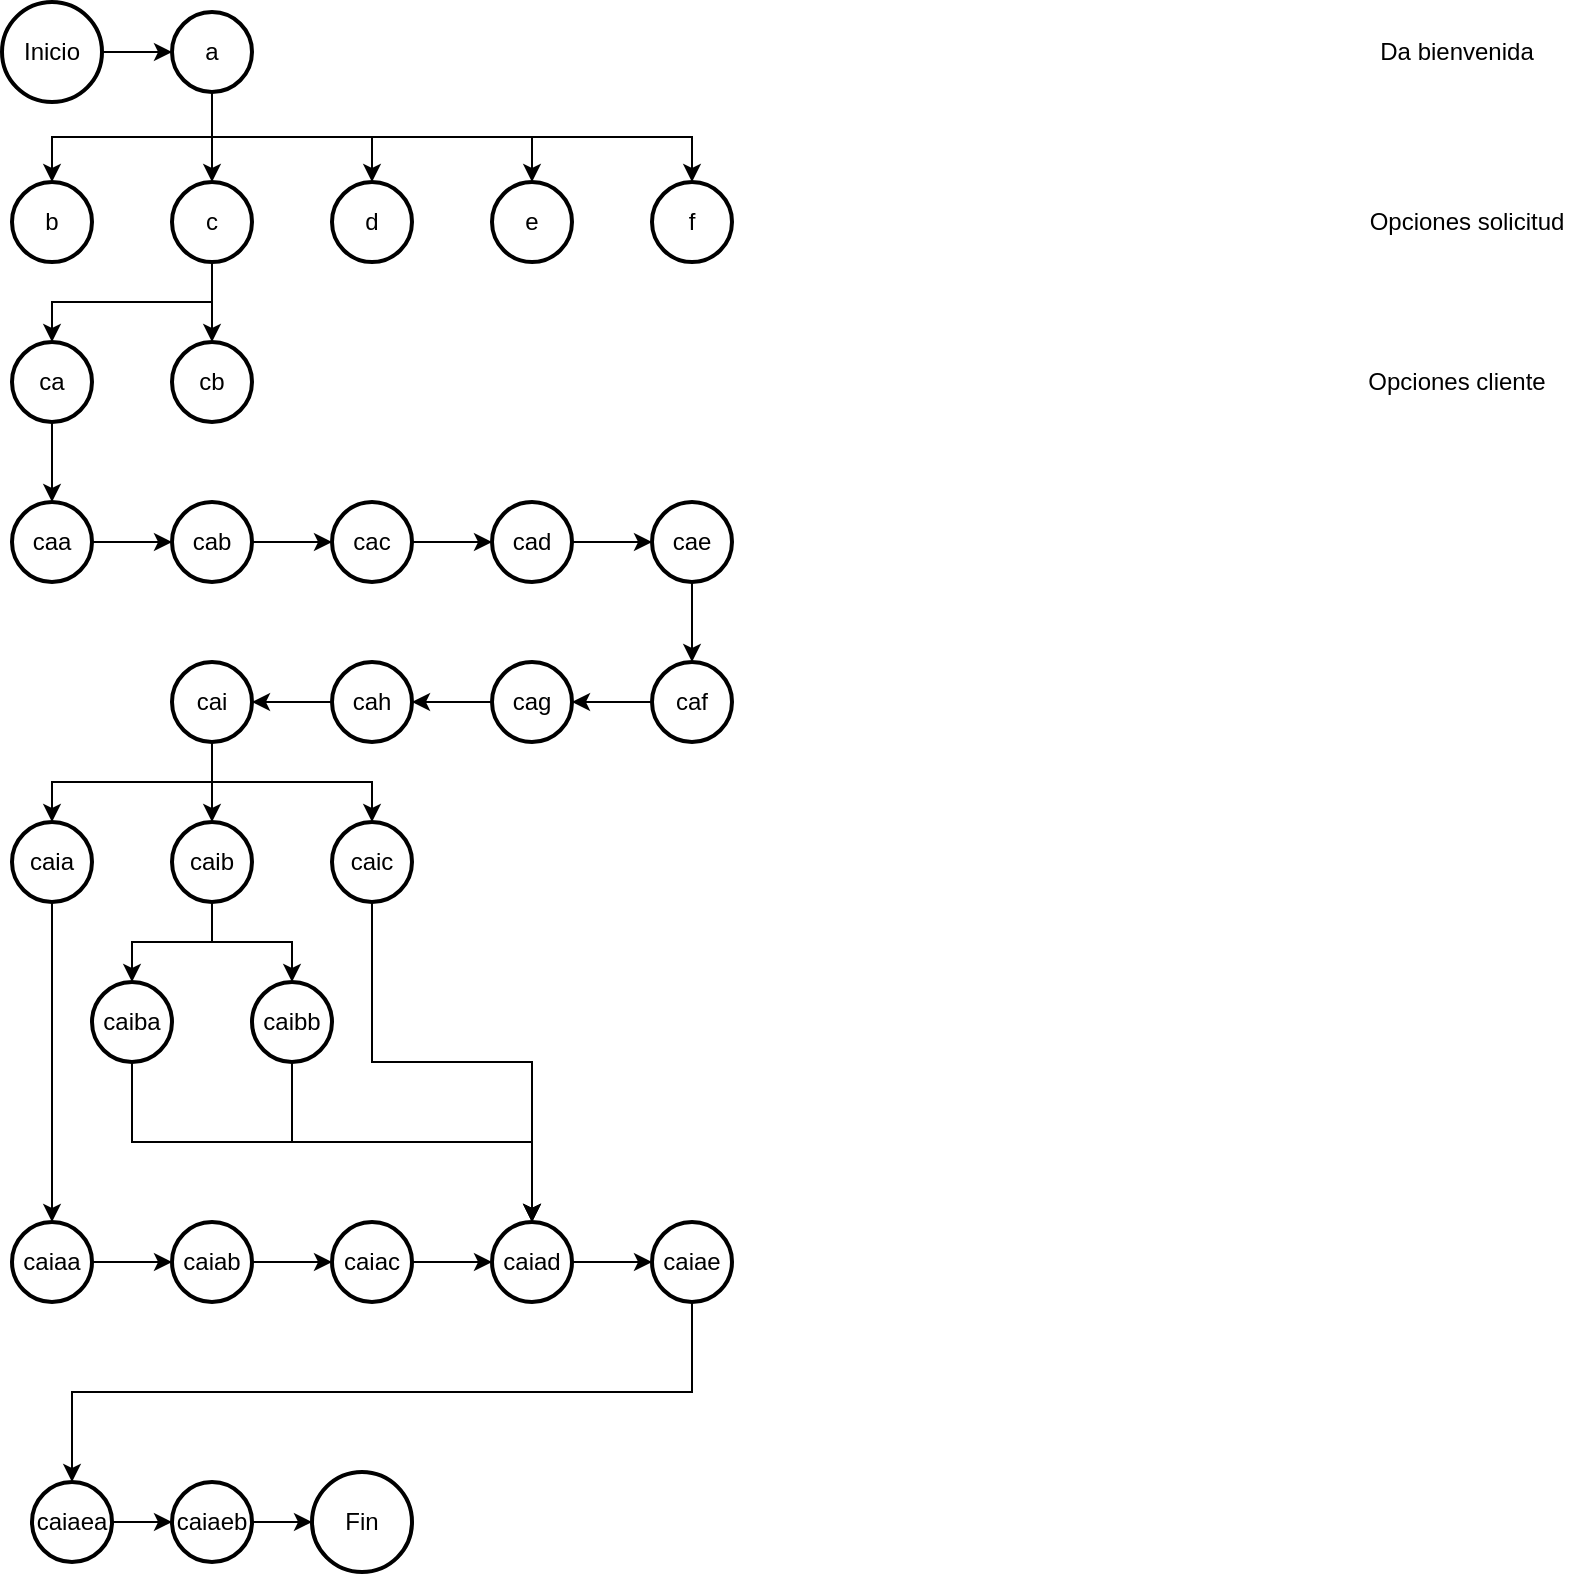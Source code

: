 <mxfile version="24.2.0" type="github">
  <diagram id="C5RBs43oDa-KdzZeNtuy" name="Page-1">
    <mxGraphModel dx="954" dy="600" grid="1" gridSize="10" guides="1" tooltips="1" connect="1" arrows="1" fold="1" page="1" pageScale="1" pageWidth="827" pageHeight="1169" math="0" shadow="0">
      <root>
        <mxCell id="WIyWlLk6GJQsqaUBKTNV-0" />
        <mxCell id="WIyWlLk6GJQsqaUBKTNV-1" parent="WIyWlLk6GJQsqaUBKTNV-0" />
        <mxCell id="XPlNvmz4ujAnJQ8aag3b-0" value="Inicio" style="strokeWidth=2;html=1;shape=mxgraph.flowchart.start_2;whiteSpace=wrap;" vertex="1" parent="WIyWlLk6GJQsqaUBKTNV-1">
          <mxGeometry x="35" y="30" width="50" height="50" as="geometry" />
        </mxCell>
        <mxCell id="XPlNvmz4ujAnJQ8aag3b-1" value="b" style="strokeWidth=2;html=1;shape=mxgraph.flowchart.start_2;whiteSpace=wrap;" vertex="1" parent="WIyWlLk6GJQsqaUBKTNV-1">
          <mxGeometry x="40" y="120" width="40" height="40" as="geometry" />
        </mxCell>
        <mxCell id="XPlNvmz4ujAnJQ8aag3b-7" value="Opciones solicitud" style="text;html=1;align=center;verticalAlign=middle;resizable=0;points=[];autosize=1;strokeColor=none;fillColor=none;" vertex="1" parent="WIyWlLk6GJQsqaUBKTNV-1">
          <mxGeometry x="707" y="125" width="120" height="30" as="geometry" />
        </mxCell>
        <mxCell id="XPlNvmz4ujAnJQ8aag3b-8" value="c" style="strokeWidth=2;html=1;shape=mxgraph.flowchart.start_2;whiteSpace=wrap;" vertex="1" parent="WIyWlLk6GJQsqaUBKTNV-1">
          <mxGeometry x="120" y="120" width="40" height="40" as="geometry" />
        </mxCell>
        <mxCell id="XPlNvmz4ujAnJQ8aag3b-9" value="d" style="strokeWidth=2;html=1;shape=mxgraph.flowchart.start_2;whiteSpace=wrap;" vertex="1" parent="WIyWlLk6GJQsqaUBKTNV-1">
          <mxGeometry x="200" y="120" width="40" height="40" as="geometry" />
        </mxCell>
        <mxCell id="XPlNvmz4ujAnJQ8aag3b-10" value="e" style="strokeWidth=2;html=1;shape=mxgraph.flowchart.start_2;whiteSpace=wrap;" vertex="1" parent="WIyWlLk6GJQsqaUBKTNV-1">
          <mxGeometry x="280" y="120" width="40" height="40" as="geometry" />
        </mxCell>
        <mxCell id="XPlNvmz4ujAnJQ8aag3b-11" value="f" style="strokeWidth=2;html=1;shape=mxgraph.flowchart.start_2;whiteSpace=wrap;" vertex="1" parent="WIyWlLk6GJQsqaUBKTNV-1">
          <mxGeometry x="360" y="120" width="40" height="40" as="geometry" />
        </mxCell>
        <mxCell id="XPlNvmz4ujAnJQ8aag3b-17" value="ca" style="strokeWidth=2;html=1;shape=mxgraph.flowchart.start_2;whiteSpace=wrap;" vertex="1" parent="WIyWlLk6GJQsqaUBKTNV-1">
          <mxGeometry x="40" y="200" width="40" height="40" as="geometry" />
        </mxCell>
        <mxCell id="XPlNvmz4ujAnJQ8aag3b-18" value="cb" style="strokeWidth=2;html=1;shape=mxgraph.flowchart.start_2;whiteSpace=wrap;" vertex="1" parent="WIyWlLk6GJQsqaUBKTNV-1">
          <mxGeometry x="120" y="200" width="40" height="40" as="geometry" />
        </mxCell>
        <mxCell id="XPlNvmz4ujAnJQ8aag3b-19" value="Opciones cliente" style="text;html=1;align=center;verticalAlign=middle;resizable=0;points=[];autosize=1;strokeColor=none;fillColor=none;" vertex="1" parent="WIyWlLk6GJQsqaUBKTNV-1">
          <mxGeometry x="707" y="205" width="110" height="30" as="geometry" />
        </mxCell>
        <mxCell id="XPlNvmz4ujAnJQ8aag3b-20" style="edgeStyle=orthogonalEdgeStyle;rounded=0;orthogonalLoop=1;jettySize=auto;html=1;exitX=0.5;exitY=1;exitDx=0;exitDy=0;exitPerimeter=0;entryX=0.5;entryY=0;entryDx=0;entryDy=0;entryPerimeter=0;" edge="1" parent="WIyWlLk6GJQsqaUBKTNV-1" source="XPlNvmz4ujAnJQ8aag3b-8" target="XPlNvmz4ujAnJQ8aag3b-17">
          <mxGeometry relative="1" as="geometry" />
        </mxCell>
        <mxCell id="XPlNvmz4ujAnJQ8aag3b-21" style="edgeStyle=orthogonalEdgeStyle;rounded=0;orthogonalLoop=1;jettySize=auto;html=1;exitX=0.5;exitY=1;exitDx=0;exitDy=0;exitPerimeter=0;entryX=0.5;entryY=0;entryDx=0;entryDy=0;entryPerimeter=0;" edge="1" parent="WIyWlLk6GJQsqaUBKTNV-1" source="XPlNvmz4ujAnJQ8aag3b-8" target="XPlNvmz4ujAnJQ8aag3b-18">
          <mxGeometry relative="1" as="geometry" />
        </mxCell>
        <mxCell id="XPlNvmz4ujAnJQ8aag3b-22" value="a" style="strokeWidth=2;html=1;shape=mxgraph.flowchart.start_2;whiteSpace=wrap;" vertex="1" parent="WIyWlLk6GJQsqaUBKTNV-1">
          <mxGeometry x="120" y="35" width="40" height="40" as="geometry" />
        </mxCell>
        <mxCell id="XPlNvmz4ujAnJQ8aag3b-23" style="edgeStyle=orthogonalEdgeStyle;rounded=0;orthogonalLoop=1;jettySize=auto;html=1;exitX=0.5;exitY=1;exitDx=0;exitDy=0;exitPerimeter=0;entryX=0.5;entryY=0;entryDx=0;entryDy=0;entryPerimeter=0;" edge="1" parent="WIyWlLk6GJQsqaUBKTNV-1" source="XPlNvmz4ujAnJQ8aag3b-22" target="XPlNvmz4ujAnJQ8aag3b-1">
          <mxGeometry relative="1" as="geometry" />
        </mxCell>
        <mxCell id="XPlNvmz4ujAnJQ8aag3b-24" style="edgeStyle=orthogonalEdgeStyle;rounded=0;orthogonalLoop=1;jettySize=auto;html=1;exitX=0.5;exitY=1;exitDx=0;exitDy=0;exitPerimeter=0;entryX=0.5;entryY=0;entryDx=0;entryDy=0;entryPerimeter=0;" edge="1" parent="WIyWlLk6GJQsqaUBKTNV-1" source="XPlNvmz4ujAnJQ8aag3b-22" target="XPlNvmz4ujAnJQ8aag3b-8">
          <mxGeometry relative="1" as="geometry" />
        </mxCell>
        <mxCell id="XPlNvmz4ujAnJQ8aag3b-25" style="edgeStyle=orthogonalEdgeStyle;rounded=0;orthogonalLoop=1;jettySize=auto;html=1;exitX=0.5;exitY=1;exitDx=0;exitDy=0;exitPerimeter=0;entryX=0.5;entryY=0;entryDx=0;entryDy=0;entryPerimeter=0;" edge="1" parent="WIyWlLk6GJQsqaUBKTNV-1" source="XPlNvmz4ujAnJQ8aag3b-22" target="XPlNvmz4ujAnJQ8aag3b-11">
          <mxGeometry relative="1" as="geometry" />
        </mxCell>
        <mxCell id="XPlNvmz4ujAnJQ8aag3b-26" value="Da bienvenida" style="text;html=1;align=center;verticalAlign=middle;resizable=0;points=[];autosize=1;strokeColor=none;fillColor=none;" vertex="1" parent="WIyWlLk6GJQsqaUBKTNV-1">
          <mxGeometry x="712" y="40" width="100" height="30" as="geometry" />
        </mxCell>
        <mxCell id="XPlNvmz4ujAnJQ8aag3b-27" style="edgeStyle=orthogonalEdgeStyle;rounded=0;orthogonalLoop=1;jettySize=auto;html=1;exitX=1;exitY=0.5;exitDx=0;exitDy=0;exitPerimeter=0;entryX=0;entryY=0.5;entryDx=0;entryDy=0;entryPerimeter=0;" edge="1" parent="WIyWlLk6GJQsqaUBKTNV-1" source="XPlNvmz4ujAnJQ8aag3b-0" target="XPlNvmz4ujAnJQ8aag3b-22">
          <mxGeometry relative="1" as="geometry" />
        </mxCell>
        <mxCell id="XPlNvmz4ujAnJQ8aag3b-28" style="edgeStyle=orthogonalEdgeStyle;rounded=0;orthogonalLoop=1;jettySize=auto;html=1;exitX=0.5;exitY=1;exitDx=0;exitDy=0;exitPerimeter=0;entryX=0.5;entryY=0;entryDx=0;entryDy=0;entryPerimeter=0;" edge="1" parent="WIyWlLk6GJQsqaUBKTNV-1" source="XPlNvmz4ujAnJQ8aag3b-22" target="XPlNvmz4ujAnJQ8aag3b-9">
          <mxGeometry relative="1" as="geometry" />
        </mxCell>
        <mxCell id="XPlNvmz4ujAnJQ8aag3b-29" style="edgeStyle=orthogonalEdgeStyle;rounded=0;orthogonalLoop=1;jettySize=auto;html=1;exitX=0.5;exitY=1;exitDx=0;exitDy=0;exitPerimeter=0;entryX=0.5;entryY=0;entryDx=0;entryDy=0;entryPerimeter=0;" edge="1" parent="WIyWlLk6GJQsqaUBKTNV-1" source="XPlNvmz4ujAnJQ8aag3b-22" target="XPlNvmz4ujAnJQ8aag3b-10">
          <mxGeometry relative="1" as="geometry" />
        </mxCell>
        <mxCell id="XPlNvmz4ujAnJQ8aag3b-30" value="caa" style="strokeWidth=2;html=1;shape=mxgraph.flowchart.start_2;whiteSpace=wrap;" vertex="1" parent="WIyWlLk6GJQsqaUBKTNV-1">
          <mxGeometry x="40" y="280" width="40" height="40" as="geometry" />
        </mxCell>
        <mxCell id="XPlNvmz4ujAnJQ8aag3b-31" value="cab" style="strokeWidth=2;html=1;shape=mxgraph.flowchart.start_2;whiteSpace=wrap;" vertex="1" parent="WIyWlLk6GJQsqaUBKTNV-1">
          <mxGeometry x="120" y="280" width="40" height="40" as="geometry" />
        </mxCell>
        <mxCell id="XPlNvmz4ujAnJQ8aag3b-32" value="cac" style="strokeWidth=2;html=1;shape=mxgraph.flowchart.start_2;whiteSpace=wrap;" vertex="1" parent="WIyWlLk6GJQsqaUBKTNV-1">
          <mxGeometry x="200" y="280" width="40" height="40" as="geometry" />
        </mxCell>
        <mxCell id="XPlNvmz4ujAnJQ8aag3b-33" value="cad" style="strokeWidth=2;html=1;shape=mxgraph.flowchart.start_2;whiteSpace=wrap;" vertex="1" parent="WIyWlLk6GJQsqaUBKTNV-1">
          <mxGeometry x="280" y="280" width="40" height="40" as="geometry" />
        </mxCell>
        <mxCell id="XPlNvmz4ujAnJQ8aag3b-34" style="edgeStyle=orthogonalEdgeStyle;rounded=0;orthogonalLoop=1;jettySize=auto;html=1;exitX=0.5;exitY=1;exitDx=0;exitDy=0;exitPerimeter=0;entryX=0.5;entryY=0;entryDx=0;entryDy=0;entryPerimeter=0;" edge="1" parent="WIyWlLk6GJQsqaUBKTNV-1" source="XPlNvmz4ujAnJQ8aag3b-17" target="XPlNvmz4ujAnJQ8aag3b-30">
          <mxGeometry relative="1" as="geometry" />
        </mxCell>
        <mxCell id="XPlNvmz4ujAnJQ8aag3b-35" style="edgeStyle=orthogonalEdgeStyle;rounded=0;orthogonalLoop=1;jettySize=auto;html=1;exitX=1;exitY=0.5;exitDx=0;exitDy=0;exitPerimeter=0;entryX=0;entryY=0.5;entryDx=0;entryDy=0;entryPerimeter=0;" edge="1" parent="WIyWlLk6GJQsqaUBKTNV-1" source="XPlNvmz4ujAnJQ8aag3b-30" target="XPlNvmz4ujAnJQ8aag3b-31">
          <mxGeometry relative="1" as="geometry" />
        </mxCell>
        <mxCell id="XPlNvmz4ujAnJQ8aag3b-36" style="edgeStyle=orthogonalEdgeStyle;rounded=0;orthogonalLoop=1;jettySize=auto;html=1;exitX=1;exitY=0.5;exitDx=0;exitDy=0;exitPerimeter=0;entryX=0;entryY=0.5;entryDx=0;entryDy=0;entryPerimeter=0;" edge="1" parent="WIyWlLk6GJQsqaUBKTNV-1" source="XPlNvmz4ujAnJQ8aag3b-31" target="XPlNvmz4ujAnJQ8aag3b-32">
          <mxGeometry relative="1" as="geometry" />
        </mxCell>
        <mxCell id="XPlNvmz4ujAnJQ8aag3b-37" style="edgeStyle=orthogonalEdgeStyle;rounded=0;orthogonalLoop=1;jettySize=auto;html=1;exitX=1;exitY=0.5;exitDx=0;exitDy=0;exitPerimeter=0;entryX=0;entryY=0.5;entryDx=0;entryDy=0;entryPerimeter=0;" edge="1" parent="WIyWlLk6GJQsqaUBKTNV-1" source="XPlNvmz4ujAnJQ8aag3b-32" target="XPlNvmz4ujAnJQ8aag3b-33">
          <mxGeometry relative="1" as="geometry" />
        </mxCell>
        <mxCell id="XPlNvmz4ujAnJQ8aag3b-38" value="cae" style="strokeWidth=2;html=1;shape=mxgraph.flowchart.start_2;whiteSpace=wrap;" vertex="1" parent="WIyWlLk6GJQsqaUBKTNV-1">
          <mxGeometry x="360" y="280" width="40" height="40" as="geometry" />
        </mxCell>
        <mxCell id="XPlNvmz4ujAnJQ8aag3b-39" style="edgeStyle=orthogonalEdgeStyle;rounded=0;orthogonalLoop=1;jettySize=auto;html=1;exitX=1;exitY=0.5;exitDx=0;exitDy=0;exitPerimeter=0;entryX=0;entryY=0.5;entryDx=0;entryDy=0;entryPerimeter=0;" edge="1" parent="WIyWlLk6GJQsqaUBKTNV-1" source="XPlNvmz4ujAnJQ8aag3b-33" target="XPlNvmz4ujAnJQ8aag3b-38">
          <mxGeometry relative="1" as="geometry" />
        </mxCell>
        <mxCell id="XPlNvmz4ujAnJQ8aag3b-40" value="caf" style="strokeWidth=2;html=1;shape=mxgraph.flowchart.start_2;whiteSpace=wrap;" vertex="1" parent="WIyWlLk6GJQsqaUBKTNV-1">
          <mxGeometry x="360" y="360" width="40" height="40" as="geometry" />
        </mxCell>
        <mxCell id="XPlNvmz4ujAnJQ8aag3b-41" value="cag" style="strokeWidth=2;html=1;shape=mxgraph.flowchart.start_2;whiteSpace=wrap;" vertex="1" parent="WIyWlLk6GJQsqaUBKTNV-1">
          <mxGeometry x="280" y="360" width="40" height="40" as="geometry" />
        </mxCell>
        <mxCell id="XPlNvmz4ujAnJQ8aag3b-44" value="cah" style="strokeWidth=2;html=1;shape=mxgraph.flowchart.start_2;whiteSpace=wrap;" vertex="1" parent="WIyWlLk6GJQsqaUBKTNV-1">
          <mxGeometry x="200" y="360" width="40" height="40" as="geometry" />
        </mxCell>
        <mxCell id="XPlNvmz4ujAnJQ8aag3b-46" value="cai" style="strokeWidth=2;html=1;shape=mxgraph.flowchart.start_2;whiteSpace=wrap;" vertex="1" parent="WIyWlLk6GJQsqaUBKTNV-1">
          <mxGeometry x="120" y="360" width="40" height="40" as="geometry" />
        </mxCell>
        <mxCell id="XPlNvmz4ujAnJQ8aag3b-48" style="edgeStyle=orthogonalEdgeStyle;rounded=0;orthogonalLoop=1;jettySize=auto;html=1;exitX=0.5;exitY=1;exitDx=0;exitDy=0;exitPerimeter=0;entryX=0.5;entryY=0;entryDx=0;entryDy=0;entryPerimeter=0;" edge="1" parent="WIyWlLk6GJQsqaUBKTNV-1" source="XPlNvmz4ujAnJQ8aag3b-38" target="XPlNvmz4ujAnJQ8aag3b-40">
          <mxGeometry relative="1" as="geometry" />
        </mxCell>
        <mxCell id="XPlNvmz4ujAnJQ8aag3b-49" style="edgeStyle=orthogonalEdgeStyle;rounded=0;orthogonalLoop=1;jettySize=auto;html=1;exitX=0;exitY=0.5;exitDx=0;exitDy=0;exitPerimeter=0;entryX=1;entryY=0.5;entryDx=0;entryDy=0;entryPerimeter=0;" edge="1" parent="WIyWlLk6GJQsqaUBKTNV-1" source="XPlNvmz4ujAnJQ8aag3b-40" target="XPlNvmz4ujAnJQ8aag3b-41">
          <mxGeometry relative="1" as="geometry" />
        </mxCell>
        <mxCell id="XPlNvmz4ujAnJQ8aag3b-50" style="edgeStyle=orthogonalEdgeStyle;rounded=0;orthogonalLoop=1;jettySize=auto;html=1;exitX=0;exitY=0.5;exitDx=0;exitDy=0;exitPerimeter=0;entryX=1;entryY=0.5;entryDx=0;entryDy=0;entryPerimeter=0;" edge="1" parent="WIyWlLk6GJQsqaUBKTNV-1" source="XPlNvmz4ujAnJQ8aag3b-41" target="XPlNvmz4ujAnJQ8aag3b-44">
          <mxGeometry relative="1" as="geometry" />
        </mxCell>
        <mxCell id="XPlNvmz4ujAnJQ8aag3b-51" style="edgeStyle=orthogonalEdgeStyle;rounded=0;orthogonalLoop=1;jettySize=auto;html=1;exitX=0;exitY=0.5;exitDx=0;exitDy=0;exitPerimeter=0;entryX=1;entryY=0.5;entryDx=0;entryDy=0;entryPerimeter=0;" edge="1" parent="WIyWlLk6GJQsqaUBKTNV-1" source="XPlNvmz4ujAnJQ8aag3b-44" target="XPlNvmz4ujAnJQ8aag3b-46">
          <mxGeometry relative="1" as="geometry" />
        </mxCell>
        <mxCell id="XPlNvmz4ujAnJQ8aag3b-52" value="caia" style="strokeWidth=2;html=1;shape=mxgraph.flowchart.start_2;whiteSpace=wrap;" vertex="1" parent="WIyWlLk6GJQsqaUBKTNV-1">
          <mxGeometry x="40" y="440" width="40" height="40" as="geometry" />
        </mxCell>
        <mxCell id="XPlNvmz4ujAnJQ8aag3b-53" value="caib" style="strokeWidth=2;html=1;shape=mxgraph.flowchart.start_2;whiteSpace=wrap;" vertex="1" parent="WIyWlLk6GJQsqaUBKTNV-1">
          <mxGeometry x="120" y="440" width="40" height="40" as="geometry" />
        </mxCell>
        <mxCell id="XPlNvmz4ujAnJQ8aag3b-54" value="caic" style="strokeWidth=2;html=1;shape=mxgraph.flowchart.start_2;whiteSpace=wrap;" vertex="1" parent="WIyWlLk6GJQsqaUBKTNV-1">
          <mxGeometry x="200" y="440" width="40" height="40" as="geometry" />
        </mxCell>
        <mxCell id="XPlNvmz4ujAnJQ8aag3b-55" style="edgeStyle=orthogonalEdgeStyle;rounded=0;orthogonalLoop=1;jettySize=auto;html=1;exitX=0.5;exitY=1;exitDx=0;exitDy=0;exitPerimeter=0;entryX=0.5;entryY=0;entryDx=0;entryDy=0;entryPerimeter=0;" edge="1" parent="WIyWlLk6GJQsqaUBKTNV-1" source="XPlNvmz4ujAnJQ8aag3b-46" target="XPlNvmz4ujAnJQ8aag3b-52">
          <mxGeometry relative="1" as="geometry" />
        </mxCell>
        <mxCell id="XPlNvmz4ujAnJQ8aag3b-56" style="edgeStyle=orthogonalEdgeStyle;rounded=0;orthogonalLoop=1;jettySize=auto;html=1;exitX=0.5;exitY=1;exitDx=0;exitDy=0;exitPerimeter=0;entryX=0.5;entryY=0;entryDx=0;entryDy=0;entryPerimeter=0;" edge="1" parent="WIyWlLk6GJQsqaUBKTNV-1" source="XPlNvmz4ujAnJQ8aag3b-46" target="XPlNvmz4ujAnJQ8aag3b-54">
          <mxGeometry relative="1" as="geometry" />
        </mxCell>
        <mxCell id="XPlNvmz4ujAnJQ8aag3b-57" style="edgeStyle=orthogonalEdgeStyle;rounded=0;orthogonalLoop=1;jettySize=auto;html=1;exitX=0.5;exitY=1;exitDx=0;exitDy=0;exitPerimeter=0;entryX=0.5;entryY=0;entryDx=0;entryDy=0;entryPerimeter=0;" edge="1" parent="WIyWlLk6GJQsqaUBKTNV-1" source="XPlNvmz4ujAnJQ8aag3b-46" target="XPlNvmz4ujAnJQ8aag3b-53">
          <mxGeometry relative="1" as="geometry" />
        </mxCell>
        <mxCell id="XPlNvmz4ujAnJQ8aag3b-58" value="caiaa" style="strokeWidth=2;html=1;shape=mxgraph.flowchart.start_2;whiteSpace=wrap;" vertex="1" parent="WIyWlLk6GJQsqaUBKTNV-1">
          <mxGeometry x="40" y="640" width="40" height="40" as="geometry" />
        </mxCell>
        <mxCell id="XPlNvmz4ujAnJQ8aag3b-59" value="caiab" style="strokeWidth=2;html=1;shape=mxgraph.flowchart.start_2;whiteSpace=wrap;" vertex="1" parent="WIyWlLk6GJQsqaUBKTNV-1">
          <mxGeometry x="120" y="640" width="40" height="40" as="geometry" />
        </mxCell>
        <mxCell id="XPlNvmz4ujAnJQ8aag3b-61" value="caiad" style="strokeWidth=2;html=1;shape=mxgraph.flowchart.start_2;whiteSpace=wrap;" vertex="1" parent="WIyWlLk6GJQsqaUBKTNV-1">
          <mxGeometry x="280" y="640" width="40" height="40" as="geometry" />
        </mxCell>
        <mxCell id="XPlNvmz4ujAnJQ8aag3b-62" value="caiae" style="strokeWidth=2;html=1;shape=mxgraph.flowchart.start_2;whiteSpace=wrap;" vertex="1" parent="WIyWlLk6GJQsqaUBKTNV-1">
          <mxGeometry x="360" y="640" width="40" height="40" as="geometry" />
        </mxCell>
        <mxCell id="XPlNvmz4ujAnJQ8aag3b-63" style="edgeStyle=orthogonalEdgeStyle;rounded=0;orthogonalLoop=1;jettySize=auto;html=1;exitX=1;exitY=0.5;exitDx=0;exitDy=0;exitPerimeter=0;entryX=0;entryY=0.5;entryDx=0;entryDy=0;entryPerimeter=0;" edge="1" parent="WIyWlLk6GJQsqaUBKTNV-1" source="XPlNvmz4ujAnJQ8aag3b-58" target="XPlNvmz4ujAnJQ8aag3b-59">
          <mxGeometry relative="1" as="geometry" />
        </mxCell>
        <mxCell id="XPlNvmz4ujAnJQ8aag3b-64" style="edgeStyle=orthogonalEdgeStyle;rounded=0;orthogonalLoop=1;jettySize=auto;html=1;exitX=1;exitY=0.5;exitDx=0;exitDy=0;exitPerimeter=0;entryX=0;entryY=0.5;entryDx=0;entryDy=0;entryPerimeter=0;" edge="1" parent="WIyWlLk6GJQsqaUBKTNV-1" source="XPlNvmz4ujAnJQ8aag3b-59" target="XPlNvmz4ujAnJQ8aag3b-60">
          <mxGeometry relative="1" as="geometry" />
        </mxCell>
        <mxCell id="XPlNvmz4ujAnJQ8aag3b-65" style="edgeStyle=orthogonalEdgeStyle;rounded=0;orthogonalLoop=1;jettySize=auto;html=1;exitX=1;exitY=0.5;exitDx=0;exitDy=0;exitPerimeter=0;entryX=0;entryY=0.5;entryDx=0;entryDy=0;entryPerimeter=0;" edge="1" parent="WIyWlLk6GJQsqaUBKTNV-1" source="XPlNvmz4ujAnJQ8aag3b-60" target="XPlNvmz4ujAnJQ8aag3b-61">
          <mxGeometry relative="1" as="geometry" />
        </mxCell>
        <mxCell id="XPlNvmz4ujAnJQ8aag3b-66" style="edgeStyle=orthogonalEdgeStyle;rounded=0;orthogonalLoop=1;jettySize=auto;html=1;exitX=1;exitY=0.5;exitDx=0;exitDy=0;exitPerimeter=0;entryX=0;entryY=0.5;entryDx=0;entryDy=0;entryPerimeter=0;" edge="1" parent="WIyWlLk6GJQsqaUBKTNV-1" source="XPlNvmz4ujAnJQ8aag3b-61" target="XPlNvmz4ujAnJQ8aag3b-62">
          <mxGeometry relative="1" as="geometry" />
        </mxCell>
        <mxCell id="XPlNvmz4ujAnJQ8aag3b-67" value="caiaea" style="strokeWidth=2;html=1;shape=mxgraph.flowchart.start_2;whiteSpace=wrap;" vertex="1" parent="WIyWlLk6GJQsqaUBKTNV-1">
          <mxGeometry x="50" y="770" width="40" height="40" as="geometry" />
        </mxCell>
        <mxCell id="XPlNvmz4ujAnJQ8aag3b-68" value="caiaeb" style="strokeWidth=2;html=1;shape=mxgraph.flowchart.start_2;whiteSpace=wrap;" vertex="1" parent="WIyWlLk6GJQsqaUBKTNV-1">
          <mxGeometry x="120" y="770" width="40" height="40" as="geometry" />
        </mxCell>
        <mxCell id="XPlNvmz4ujAnJQ8aag3b-69" style="edgeStyle=orthogonalEdgeStyle;rounded=0;orthogonalLoop=1;jettySize=auto;html=1;exitX=0.5;exitY=1;exitDx=0;exitDy=0;exitPerimeter=0;entryX=0.5;entryY=0;entryDx=0;entryDy=0;entryPerimeter=0;" edge="1" parent="WIyWlLk6GJQsqaUBKTNV-1" source="XPlNvmz4ujAnJQ8aag3b-62" target="XPlNvmz4ujAnJQ8aag3b-67">
          <mxGeometry relative="1" as="geometry" />
        </mxCell>
        <mxCell id="XPlNvmz4ujAnJQ8aag3b-70" style="edgeStyle=orthogonalEdgeStyle;rounded=0;orthogonalLoop=1;jettySize=auto;html=1;exitX=1;exitY=0.5;exitDx=0;exitDy=0;exitPerimeter=0;entryX=0;entryY=0.5;entryDx=0;entryDy=0;entryPerimeter=0;" edge="1" parent="WIyWlLk6GJQsqaUBKTNV-1" source="XPlNvmz4ujAnJQ8aag3b-67" target="XPlNvmz4ujAnJQ8aag3b-68">
          <mxGeometry relative="1" as="geometry" />
        </mxCell>
        <mxCell id="XPlNvmz4ujAnJQ8aag3b-71" value="Fin" style="strokeWidth=2;html=1;shape=mxgraph.flowchart.start_2;whiteSpace=wrap;" vertex="1" parent="WIyWlLk6GJQsqaUBKTNV-1">
          <mxGeometry x="190" y="765" width="50" height="50" as="geometry" />
        </mxCell>
        <mxCell id="XPlNvmz4ujAnJQ8aag3b-72" style="edgeStyle=orthogonalEdgeStyle;rounded=0;orthogonalLoop=1;jettySize=auto;html=1;exitX=1;exitY=0.5;exitDx=0;exitDy=0;exitPerimeter=0;entryX=0;entryY=0.5;entryDx=0;entryDy=0;entryPerimeter=0;" edge="1" parent="WIyWlLk6GJQsqaUBKTNV-1" source="XPlNvmz4ujAnJQ8aag3b-68" target="XPlNvmz4ujAnJQ8aag3b-71">
          <mxGeometry relative="1" as="geometry" />
        </mxCell>
        <mxCell id="XPlNvmz4ujAnJQ8aag3b-73" value="caiba" style="strokeWidth=2;html=1;shape=mxgraph.flowchart.start_2;whiteSpace=wrap;" vertex="1" parent="WIyWlLk6GJQsqaUBKTNV-1">
          <mxGeometry x="80" y="520" width="40" height="40" as="geometry" />
        </mxCell>
        <mxCell id="XPlNvmz4ujAnJQ8aag3b-74" value="caibb" style="strokeWidth=2;html=1;shape=mxgraph.flowchart.start_2;whiteSpace=wrap;" vertex="1" parent="WIyWlLk6GJQsqaUBKTNV-1">
          <mxGeometry x="160" y="520" width="40" height="40" as="geometry" />
        </mxCell>
        <mxCell id="XPlNvmz4ujAnJQ8aag3b-75" style="edgeStyle=orthogonalEdgeStyle;rounded=0;orthogonalLoop=1;jettySize=auto;html=1;exitX=0.5;exitY=1;exitDx=0;exitDy=0;exitPerimeter=0;entryX=0.5;entryY=0;entryDx=0;entryDy=0;entryPerimeter=0;" edge="1" parent="WIyWlLk6GJQsqaUBKTNV-1" source="XPlNvmz4ujAnJQ8aag3b-73" target="XPlNvmz4ujAnJQ8aag3b-61">
          <mxGeometry relative="1" as="geometry">
            <Array as="points">
              <mxPoint x="100" y="600" />
              <mxPoint x="300" y="600" />
            </Array>
          </mxGeometry>
        </mxCell>
        <mxCell id="XPlNvmz4ujAnJQ8aag3b-76" style="edgeStyle=orthogonalEdgeStyle;rounded=0;orthogonalLoop=1;jettySize=auto;html=1;exitX=0.5;exitY=1;exitDx=0;exitDy=0;exitPerimeter=0;entryX=0.5;entryY=0;entryDx=0;entryDy=0;entryPerimeter=0;" edge="1" parent="WIyWlLk6GJQsqaUBKTNV-1" source="XPlNvmz4ujAnJQ8aag3b-54" target="XPlNvmz4ujAnJQ8aag3b-61">
          <mxGeometry relative="1" as="geometry" />
        </mxCell>
        <mxCell id="XPlNvmz4ujAnJQ8aag3b-77" value="" style="edgeStyle=orthogonalEdgeStyle;rounded=0;orthogonalLoop=1;jettySize=auto;html=1;exitX=0.5;exitY=1;exitDx=0;exitDy=0;exitPerimeter=0;" edge="1" parent="WIyWlLk6GJQsqaUBKTNV-1" source="XPlNvmz4ujAnJQ8aag3b-74">
          <mxGeometry relative="1" as="geometry">
            <mxPoint x="180" y="560" as="sourcePoint" />
            <mxPoint x="300" y="640" as="targetPoint" />
            <Array as="points">
              <mxPoint x="180" y="600" />
              <mxPoint x="300" y="600" />
            </Array>
          </mxGeometry>
        </mxCell>
        <mxCell id="XPlNvmz4ujAnJQ8aag3b-60" value="caiac" style="strokeWidth=2;html=1;shape=mxgraph.flowchart.start_2;whiteSpace=wrap;" vertex="1" parent="WIyWlLk6GJQsqaUBKTNV-1">
          <mxGeometry x="200" y="640" width="40" height="40" as="geometry" />
        </mxCell>
        <mxCell id="XPlNvmz4ujAnJQ8aag3b-78" style="edgeStyle=orthogonalEdgeStyle;rounded=0;orthogonalLoop=1;jettySize=auto;html=1;exitX=0.5;exitY=1;exitDx=0;exitDy=0;exitPerimeter=0;entryX=0.5;entryY=0;entryDx=0;entryDy=0;entryPerimeter=0;" edge="1" parent="WIyWlLk6GJQsqaUBKTNV-1" source="XPlNvmz4ujAnJQ8aag3b-52" target="XPlNvmz4ujAnJQ8aag3b-58">
          <mxGeometry relative="1" as="geometry" />
        </mxCell>
        <mxCell id="XPlNvmz4ujAnJQ8aag3b-79" style="edgeStyle=orthogonalEdgeStyle;rounded=0;orthogonalLoop=1;jettySize=auto;html=1;exitX=0.5;exitY=1;exitDx=0;exitDy=0;exitPerimeter=0;entryX=0.5;entryY=0;entryDx=0;entryDy=0;entryPerimeter=0;" edge="1" parent="WIyWlLk6GJQsqaUBKTNV-1" source="XPlNvmz4ujAnJQ8aag3b-53" target="XPlNvmz4ujAnJQ8aag3b-73">
          <mxGeometry relative="1" as="geometry" />
        </mxCell>
        <mxCell id="XPlNvmz4ujAnJQ8aag3b-80" style="edgeStyle=orthogonalEdgeStyle;rounded=0;orthogonalLoop=1;jettySize=auto;html=1;exitX=0.5;exitY=1;exitDx=0;exitDy=0;exitPerimeter=0;entryX=0.5;entryY=0;entryDx=0;entryDy=0;entryPerimeter=0;" edge="1" parent="WIyWlLk6GJQsqaUBKTNV-1" source="XPlNvmz4ujAnJQ8aag3b-53" target="XPlNvmz4ujAnJQ8aag3b-74">
          <mxGeometry relative="1" as="geometry" />
        </mxCell>
      </root>
    </mxGraphModel>
  </diagram>
</mxfile>
